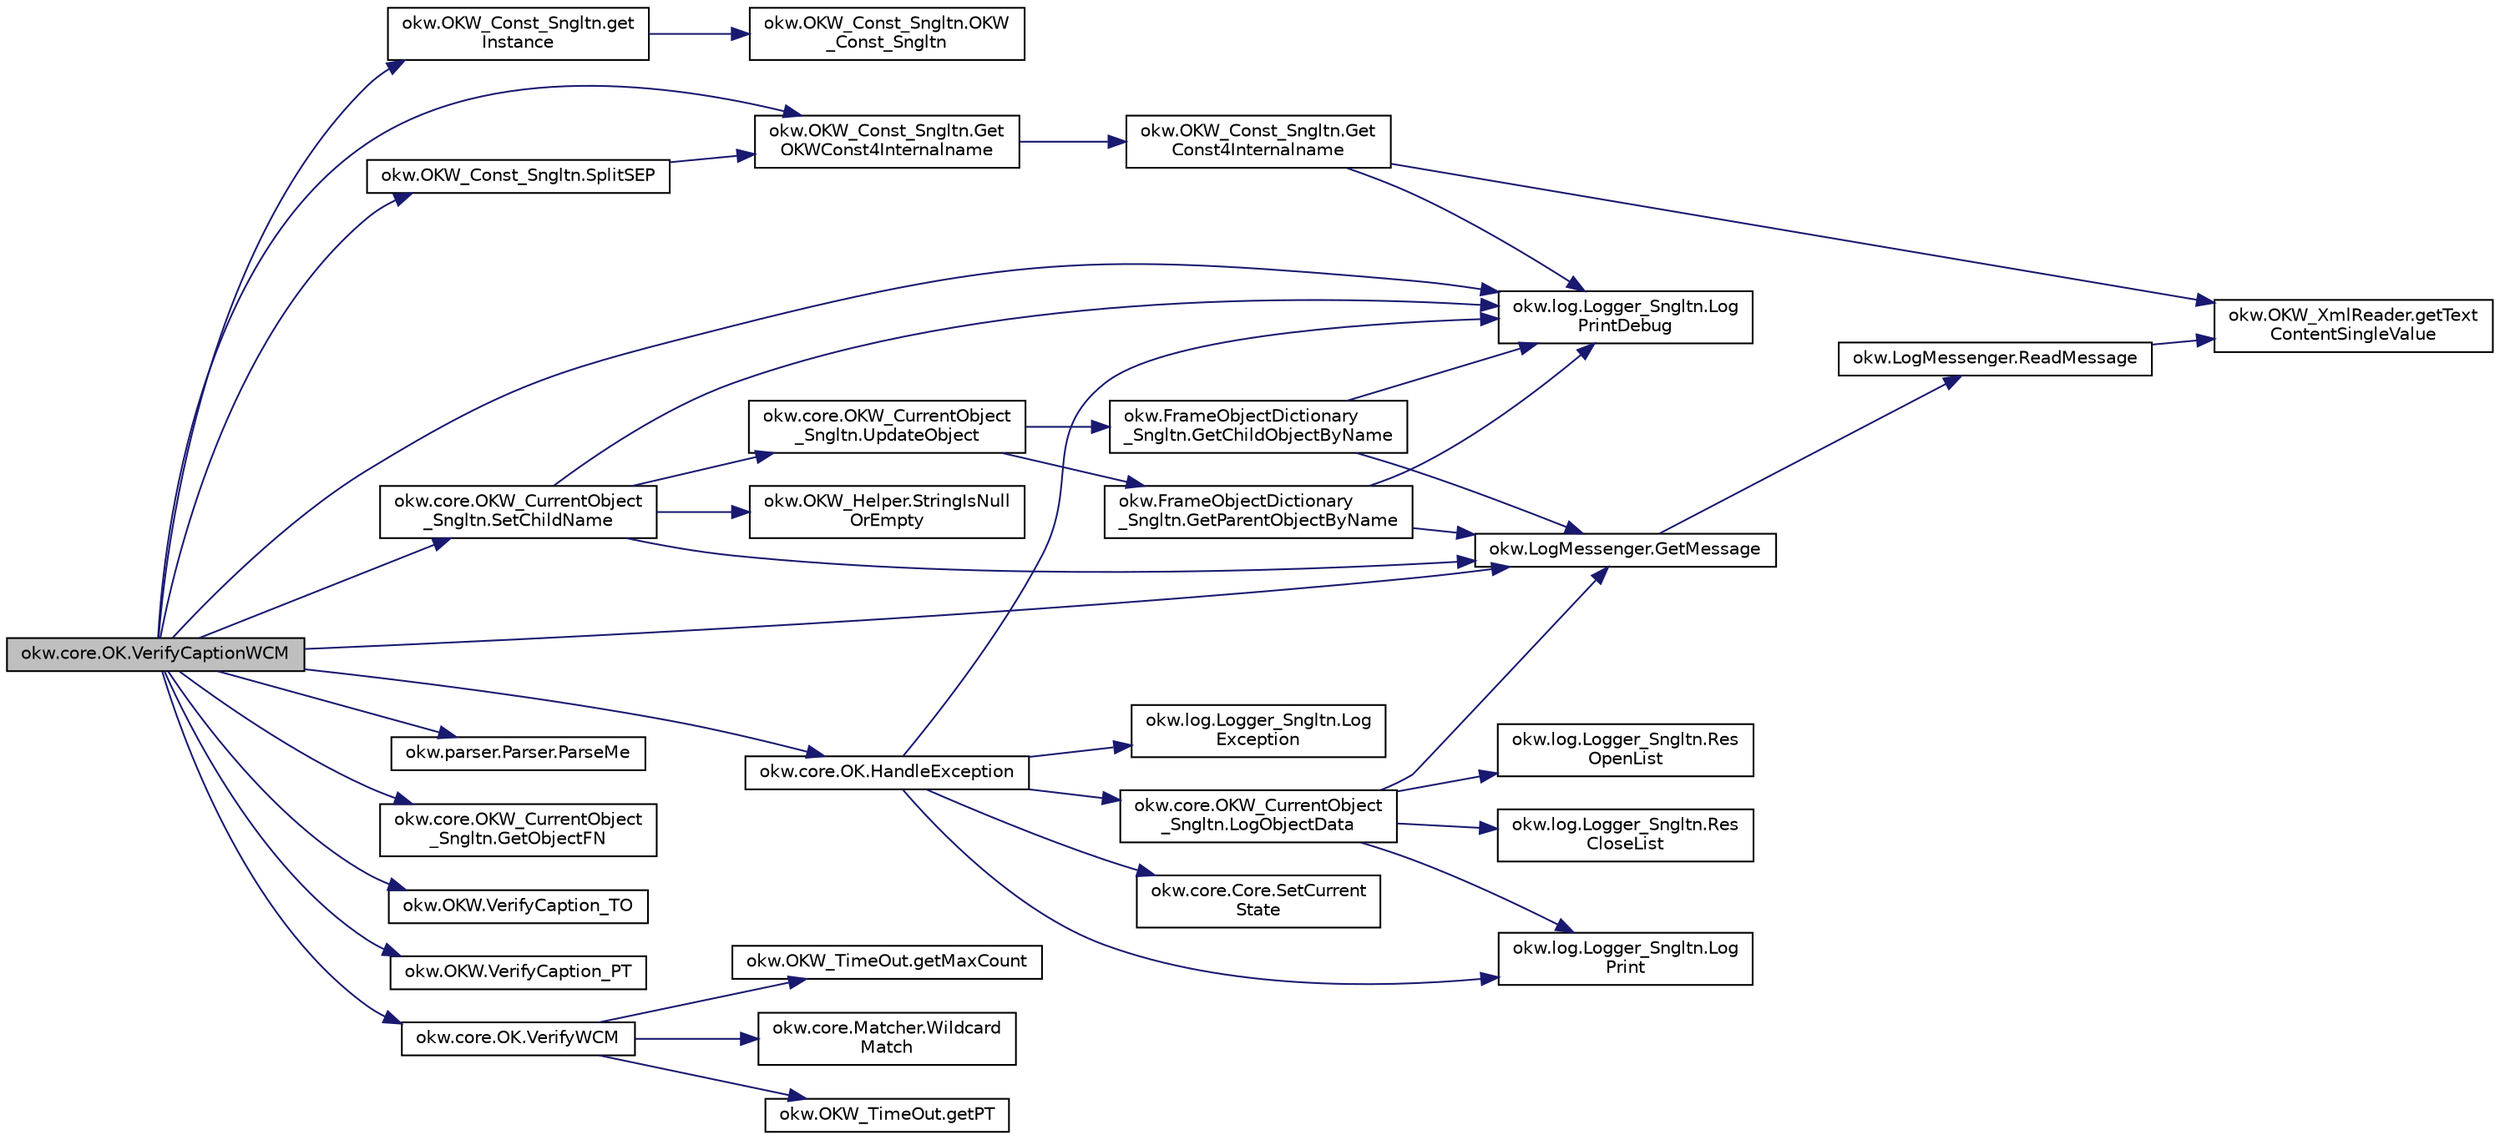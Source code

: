 digraph "okw.core.OK.VerifyCaptionWCM"
{
 // INTERACTIVE_SVG=YES
  edge [fontname="Helvetica",fontsize="10",labelfontname="Helvetica",labelfontsize="10"];
  node [fontname="Helvetica",fontsize="10",shape=record];
  rankdir="LR";
  Node914 [label="okw.core.OK.VerifyCaptionWCM",height=0.2,width=0.4,color="black", fillcolor="grey75", style="filled", fontcolor="black"];
  Node914 -> Node915 [color="midnightblue",fontsize="10",style="solid",fontname="Helvetica"];
  Node915 [label="okw.OKW_Const_Sngltn.get\lInstance",height=0.2,width=0.4,color="black", fillcolor="white", style="filled",URL="$classokw_1_1_o_k_w___const___sngltn.html#afdb8f095b58cbd870dbb8eb353e3b0bf",tooltip="Holt die einzige Instanz dieser Klasse. "];
  Node915 -> Node916 [color="midnightblue",fontsize="10",style="solid",fontname="Helvetica"];
  Node916 [label="okw.OKW_Const_Sngltn.OKW\l_Const_Sngltn",height=0.2,width=0.4,color="black", fillcolor="white", style="filled",URL="$classokw_1_1_o_k_w___const___sngltn.html#a8404c43fc549df30d37c369c7d6e89ae",tooltip="Privater Konstruktor ohne Parameter im Entwurfsmuster Singelton initialisiert die Klasse OKW_Const..."];
  Node914 -> Node917 [color="midnightblue",fontsize="10",style="solid",fontname="Helvetica"];
  Node917 [label="okw.OKW_Const_Sngltn.Get\lOKWConst4Internalname",height=0.2,width=0.4,color="black", fillcolor="white", style="filled",URL="$classokw_1_1_o_k_w___const___sngltn.html#a02c05c79f7ea6e862a81a64ce23941fd",tooltip="Methode ermittelt für Internalname und der aktuell eingestellten Sprache den Wert für OKWConst..."];
  Node917 -> Node918 [color="midnightblue",fontsize="10",style="solid",fontname="Helvetica"];
  Node918 [label="okw.OKW_Const_Sngltn.Get\lConst4Internalname",height=0.2,width=0.4,color="black", fillcolor="white", style="filled",URL="$classokw_1_1_o_k_w___const___sngltn.html#a51cde06bf07e855ba4d69ff36b9a27f7",tooltip="Methode ermittelt für Internalname und der aktuell eingestellten Sprache den Wert für Const..."];
  Node918 -> Node919 [color="midnightblue",fontsize="10",style="solid",fontname="Helvetica"];
  Node919 [label="okw.log.Logger_Sngltn.Log\lPrintDebug",height=0.2,width=0.4,color="black", fillcolor="white", style="filled",URL="$classokw_1_1log_1_1_logger___sngltn.html#a313f97c79ba4662d9daaf7f537dd02f4",tooltip="Loggt eine Nachricht. "];
  Node918 -> Node920 [color="midnightblue",fontsize="10",style="solid",fontname="Helvetica"];
  Node920 [label="okw.OKW_XmlReader.getText\lContentSingleValue",height=0.2,width=0.4,color="black", fillcolor="white", style="filled",URL="$classokw_1_1_o_k_w___xml_reader.html#ab920b5335a2e1429c14cc5f8e79f39eb",tooltip="Lies den TextContent eines Tag. "];
  Node914 -> Node919 [color="midnightblue",fontsize="10",style="solid",fontname="Helvetica"];
  Node914 -> Node921 [color="midnightblue",fontsize="10",style="solid",fontname="Helvetica"];
  Node921 [label="okw.LogMessenger.GetMessage",height=0.2,width=0.4,color="black", fillcolor="white", style="filled",URL="$classokw_1_1_log_messenger.html#af225d1f037d47b3b085175c09d78bdd2",tooltip="Holt die Log-Meldung für MethodeNmae/Textkey ohne weitere Parameter. "];
  Node921 -> Node922 [color="midnightblue",fontsize="10",style="solid",fontname="Helvetica"];
  Node922 [label="okw.LogMessenger.ReadMessage",height=0.2,width=0.4,color="black", fillcolor="white", style="filled",URL="$classokw_1_1_log_messenger.html#a530cd6ab82ec82a04206a2e976ec06e3",tooltip="Interne Kernfunktion holt die Log-Meldung mit Platzhaltern aus der XML-Datei. "];
  Node922 -> Node920 [color="midnightblue",fontsize="10",style="solid",fontname="Helvetica"];
  Node914 -> Node923 [color="midnightblue",fontsize="10",style="solid",fontname="Helvetica"];
  Node923 [label="okw.OKW_Const_Sngltn.SplitSEP",height=0.2,width=0.4,color="black", fillcolor="white", style="filled",URL="$classokw_1_1_o_k_w___const___sngltn.html#a3851ae4f27e2ae512749767b86b3fc13",tooltip="Methode trennt einen String und wandelt diesen in einen ListString um. "];
  Node923 -> Node917 [color="midnightblue",fontsize="10",style="solid",fontname="Helvetica"];
  Node914 -> Node924 [color="midnightblue",fontsize="10",style="solid",fontname="Helvetica"];
  Node924 [label="okw.parser.Parser.ParseMe",height=0.2,width=0.4,color="black", fillcolor="white", style="filled",URL="$classokw_1_1parser_1_1_parser.html#a46afb901847316c744413ce473ecada3",tooltip="Parst einen _List&lt string&gt, ersetzt die Parser-Schlüsslewörter durch Werte. "];
  Node914 -> Node925 [color="midnightblue",fontsize="10",style="solid",fontname="Helvetica"];
  Node925 [label="okw.core.OKW_CurrentObject\l_Sngltn.SetChildName",height=0.2,width=0.4,color="black", fillcolor="white", style="filled",URL="$classokw_1_1core_1_1_o_k_w___current_object___sngltn.html#aaf87c468ae2476e28fe8a4fb8f996277",tooltip="Setzt das Kindobjekt. "];
  Node925 -> Node919 [color="midnightblue",fontsize="10",style="solid",fontname="Helvetica"];
  Node925 -> Node921 [color="midnightblue",fontsize="10",style="solid",fontname="Helvetica"];
  Node925 -> Node926 [color="midnightblue",fontsize="10",style="solid",fontname="Helvetica"];
  Node926 [label="okw.OKW_Helper.StringIsNull\lOrEmpty",height=0.2,width=0.4,color="black", fillcolor="white", style="filled",URL="$classokw_1_1_o_k_w___helper.html#ac042a51d58d56ede78ecff1b082f72f3",tooltip="Prüft ob der gegeben String fpsStrin null oder leer (\"\") ist. "];
  Node925 -> Node927 [color="midnightblue",fontsize="10",style="solid",fontname="Helvetica"];
  Node927 [label="okw.core.OKW_CurrentObject\l_Sngltn.UpdateObject",height=0.2,width=0.4,color="black", fillcolor="white", style="filled",URL="$classokw_1_1core_1_1_o_k_w___current_object___sngltn.html#ae9a94a0fbfc07ca5f94e2acf44abee3a",tooltip="Methode aktualisert zwei Werte: "];
  Node927 -> Node928 [color="midnightblue",fontsize="10",style="solid",fontname="Helvetica"];
  Node928 [label="okw.FrameObjectDictionary\l_Sngltn.GetParentObjectByName",height=0.2,width=0.4,color="black", fillcolor="white", style="filled",URL="$classokw_1_1_frame_object_dictionary___sngltn.html#ad8f8fa2d1e817d6390238be819f0fc35",tooltip="Die Methode liefert das Frame-Object des gegebenen FN eines Fensterobjektes zurück. "];
  Node928 -> Node919 [color="midnightblue",fontsize="10",style="solid",fontname="Helvetica"];
  Node928 -> Node921 [color="midnightblue",fontsize="10",style="solid",fontname="Helvetica"];
  Node927 -> Node929 [color="midnightblue",fontsize="10",style="solid",fontname="Helvetica"];
  Node929 [label="okw.FrameObjectDictionary\l_Sngltn.GetChildObjectByName",height=0.2,width=0.4,color="black", fillcolor="white", style="filled",URL="$classokw_1_1_frame_object_dictionary___sngltn.html#ad6907b6c5e325dcb48932a56aefdbd38",tooltip="Die Methode liefert das Objekt des gegebenen Kindobjekttests zurück. "];
  Node929 -> Node919 [color="midnightblue",fontsize="10",style="solid",fontname="Helvetica"];
  Node929 -> Node921 [color="midnightblue",fontsize="10",style="solid",fontname="Helvetica"];
  Node914 -> Node930 [color="midnightblue",fontsize="10",style="solid",fontname="Helvetica"];
  Node930 [label="okw.core.OKW_CurrentObject\l_Sngltn.GetObjectFN",height=0.2,width=0.4,color="black", fillcolor="white", style="filled",URL="$classokw_1_1core_1_1_o_k_w___current_object___sngltn.html#a556e288e0c461d114206577d37296161",tooltip="Ermittelt den ObjektNamen des aktuellen Objektes. "];
  Node914 -> Node931 [color="midnightblue",fontsize="10",style="solid",fontname="Helvetica"];
  Node931 [label="okw.OKW.VerifyCaption_TO",height=0.2,width=0.4,color="black", fillcolor="white", style="filled",URL="$interfaceokw_1_1_o_k_w.html#a0b7f6f149265871217e825365d5c87a1",tooltip="TimeOut in [s] für das Schlüsselwort VerifyCaption. "];
  Node914 -> Node932 [color="midnightblue",fontsize="10",style="solid",fontname="Helvetica"];
  Node932 [label="okw.OKW.VerifyCaption_PT",height=0.2,width=0.4,color="black", fillcolor="white", style="filled",URL="$interfaceokw_1_1_o_k_w.html#a05a951f068a3d3535a8df1fd883781a5",tooltip="Polling Time in [ms] für das Schlüsselwort VerifyCaption. "];
  Node914 -> Node933 [color="midnightblue",fontsize="10",style="solid",fontname="Helvetica"];
  Node933 [label="okw.core.OK.VerifyWCM",height=0.2,width=0.4,color="black", fillcolor="white", style="filled",URL="$classokw_1_1core_1_1_o_k.html#a7663c98111762a0b939d8c9a1b9ad234"];
  Node933 -> Node934 [color="midnightblue",fontsize="10",style="solid",fontname="Helvetica"];
  Node934 [label="okw.OKW_TimeOut.getMaxCount",height=0.2,width=0.4,color="black", fillcolor="white", style="filled",URL="$classokw_1_1_o_k_w___time_out.html#adf7b9cc33db065c1f284bb5db2227b51",tooltip="Anzahl der berechnetten Zyklen. "];
  Node933 -> Node935 [color="midnightblue",fontsize="10",style="solid",fontname="Helvetica"];
  Node935 [label="okw.core.Matcher.Wildcard\lMatch",height=0.2,width=0.4,color="black", fillcolor="white", style="filled",URL="$classokw_1_1core_1_1_matcher.html#a771af5fda0717ef20d2bc1866357eaa9"];
  Node933 -> Node936 [color="midnightblue",fontsize="10",style="solid",fontname="Helvetica"];
  Node936 [label="okw.OKW_TimeOut.getPT",height=0.2,width=0.4,color="black", fillcolor="white", style="filled",URL="$classokw_1_1_o_k_w___time_out.html#ab7142e5e6adc82f308a70177c71ced2c",tooltip="Wartezeit zwischen zwei Pollings in [ms]. "];
  Node914 -> Node937 [color="midnightblue",fontsize="10",style="solid",fontname="Helvetica"];
  Node937 [label="okw.core.OK.HandleException",height=0.2,width=0.4,color="black", fillcolor="white", style="filled",URL="$classokw_1_1core_1_1_o_k.html#a1d020010a639b1aba44f93f4d046611d",tooltip="Zentrale Exception-Behandlung. "];
  Node937 -> Node938 [color="midnightblue",fontsize="10",style="solid",fontname="Helvetica"];
  Node938 [label="okw.log.Logger_Sngltn.Log\lPrint",height=0.2,width=0.4,color="black", fillcolor="white", style="filled",URL="$classokw_1_1log_1_1_logger___sngltn.html#a8ebceaddd6cc6963ddb8e08c72ea808c",tooltip="LogPrint Function: Prints the values of expressions to the results file. "];
  Node937 -> Node939 [color="midnightblue",fontsize="10",style="solid",fontname="Helvetica"];
  Node939 [label="okw.log.Logger_Sngltn.Log\lException",height=0.2,width=0.4,color="black", fillcolor="white", style="filled",URL="$classokw_1_1log_1_1_logger___sngltn.html#aa29d396a2b9df1ac57079d777c548181",tooltip="LogException Function: Logs a Script Exception to the results file. "];
  Node937 -> Node919 [color="midnightblue",fontsize="10",style="solid",fontname="Helvetica"];
  Node937 -> Node940 [color="midnightblue",fontsize="10",style="solid",fontname="Helvetica"];
  Node940 [label="okw.core.OKW_CurrentObject\l_Sngltn.LogObjectData",height=0.2,width=0.4,color="black", fillcolor="white", style="filled",URL="$classokw_1_1core_1_1_o_k_w___current_object___sngltn.html#a01b48f2c86a2f91909143ee9063dfd86",tooltip="Methode gibt alle wichtigen Informationen zum aktuellen Objekt aus. "];
  Node940 -> Node941 [color="midnightblue",fontsize="10",style="solid",fontname="Helvetica"];
  Node941 [label="okw.log.Logger_Sngltn.Res\lOpenList",height=0.2,width=0.4,color="black", fillcolor="white", style="filled",URL="$classokw_1_1log_1_1_logger___sngltn.html#ab4fc711bb4c754f251372ff3b14ab9c9",tooltip="Creates a new hierarchical level in the results file. "];
  Node940 -> Node938 [color="midnightblue",fontsize="10",style="solid",fontname="Helvetica"];
  Node940 -> Node921 [color="midnightblue",fontsize="10",style="solid",fontname="Helvetica"];
  Node940 -> Node942 [color="midnightblue",fontsize="10",style="solid",fontname="Helvetica"];
  Node942 [label="okw.log.Logger_Sngltn.Res\lCloseList",height=0.2,width=0.4,color="black", fillcolor="white", style="filled",URL="$classokw_1_1log_1_1_logger___sngltn.html#a9b54104f7e0b4c0a473877b19dfaed56",tooltip="Closes a hierarchical level in the results file that was opened with ResOpenList. ..."];
  Node937 -> Node943 [color="midnightblue",fontsize="10",style="solid",fontname="Helvetica"];
  Node943 [label="okw.core.Core.SetCurrent\lState",height=0.2,width=0.4,color="black", fillcolor="white", style="filled",URL="$classokw_1_1core_1_1_core.html#aafe6e3d88e810dabf350b37058d4af97",tooltip="Setter zum Setzen des aktuellen Zustandes. "];
}
